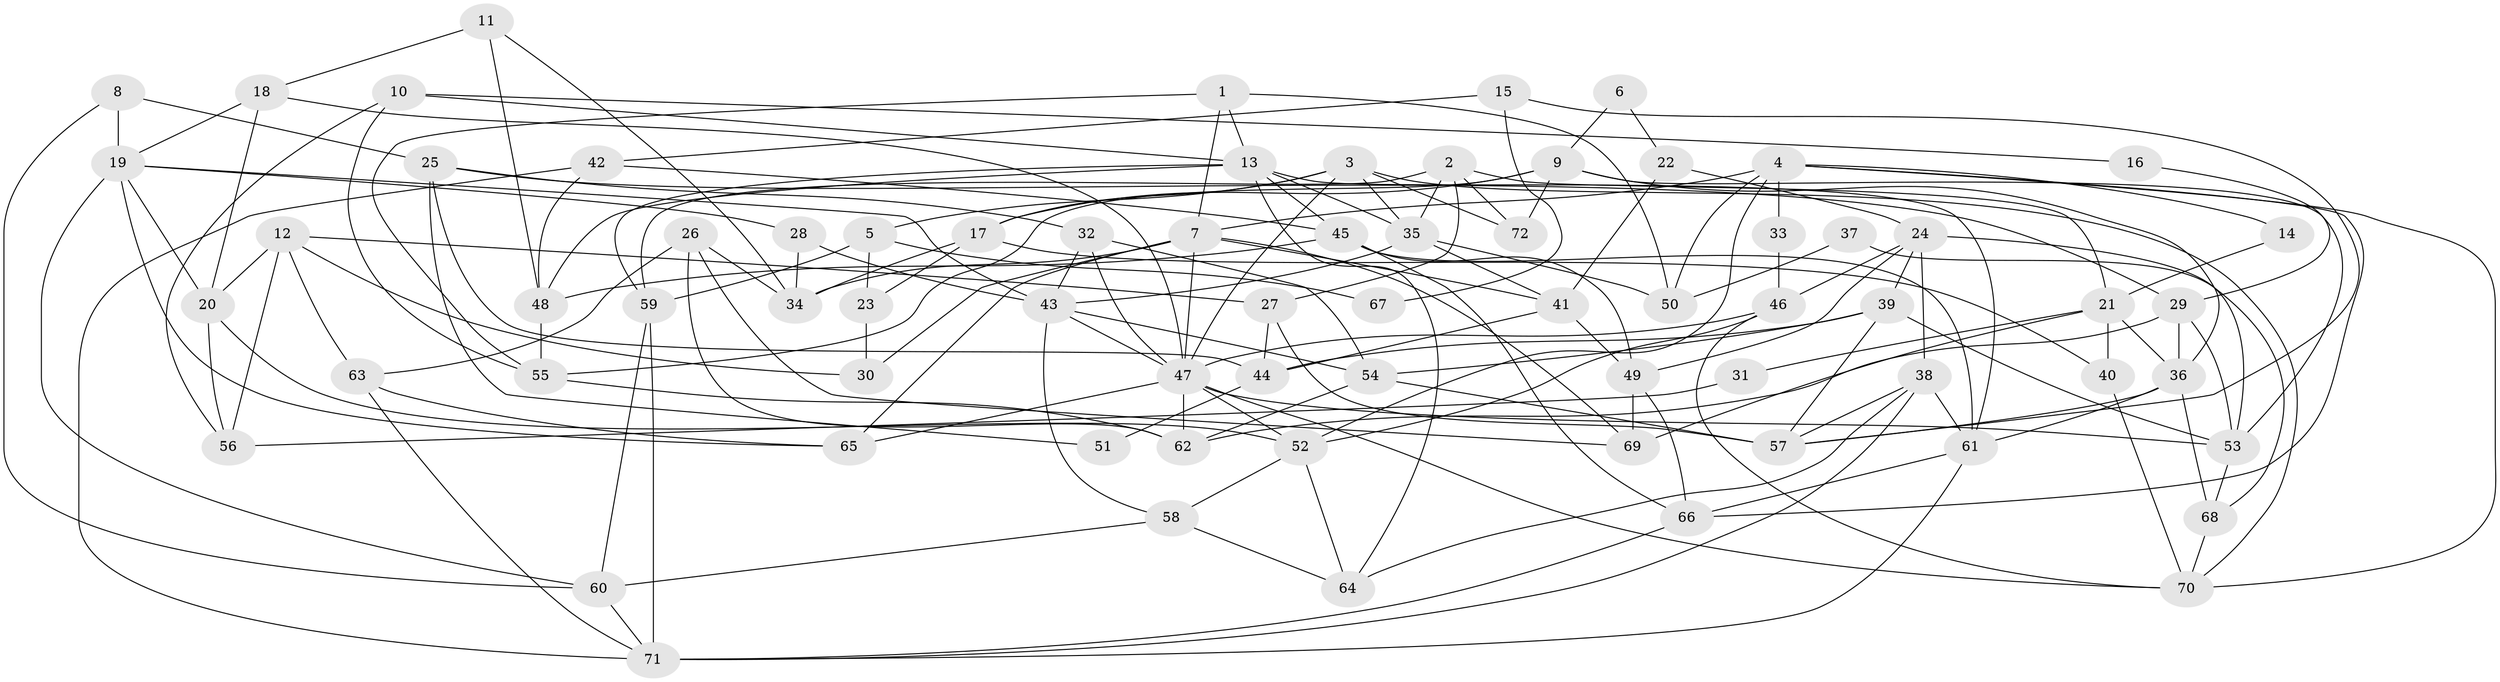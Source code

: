 // original degree distribution, {3: 0.2647058823529412, 4: 0.3235294117647059, 5: 0.18627450980392157, 6: 0.10784313725490197, 7: 0.0196078431372549, 2: 0.09803921568627451}
// Generated by graph-tools (version 1.1) at 2025/37/03/04/25 23:37:04]
// undirected, 72 vertices, 167 edges
graph export_dot {
  node [color=gray90,style=filled];
  1;
  2;
  3;
  4;
  5;
  6;
  7;
  8;
  9;
  10;
  11;
  12;
  13;
  14;
  15;
  16;
  17;
  18;
  19;
  20;
  21;
  22;
  23;
  24;
  25;
  26;
  27;
  28;
  29;
  30;
  31;
  32;
  33;
  34;
  35;
  36;
  37;
  38;
  39;
  40;
  41;
  42;
  43;
  44;
  45;
  46;
  47;
  48;
  49;
  50;
  51;
  52;
  53;
  54;
  55;
  56;
  57;
  58;
  59;
  60;
  61;
  62;
  63;
  64;
  65;
  66;
  67;
  68;
  69;
  70;
  71;
  72;
  1 -- 7 [weight=1.0];
  1 -- 13 [weight=1.0];
  1 -- 50 [weight=1.0];
  1 -- 55 [weight=1.0];
  2 -- 21 [weight=1.0];
  2 -- 27 [weight=1.0];
  2 -- 35 [weight=1.0];
  2 -- 59 [weight=1.0];
  2 -- 72 [weight=1.0];
  3 -- 5 [weight=1.0];
  3 -- 17 [weight=1.0];
  3 -- 35 [weight=1.0];
  3 -- 47 [weight=1.0];
  3 -- 70 [weight=1.0];
  3 -- 72 [weight=1.0];
  4 -- 7 [weight=1.0];
  4 -- 14 [weight=1.0];
  4 -- 33 [weight=1.0];
  4 -- 50 [weight=1.0];
  4 -- 52 [weight=1.0];
  4 -- 66 [weight=1.0];
  4 -- 70 [weight=1.0];
  5 -- 23 [weight=1.0];
  5 -- 59 [weight=1.0];
  5 -- 67 [weight=1.0];
  6 -- 9 [weight=1.0];
  6 -- 22 [weight=1.0];
  7 -- 30 [weight=1.0];
  7 -- 34 [weight=1.0];
  7 -- 41 [weight=1.0];
  7 -- 47 [weight=1.0];
  7 -- 65 [weight=1.0];
  7 -- 69 [weight=1.0];
  8 -- 19 [weight=1.0];
  8 -- 25 [weight=1.0];
  8 -- 60 [weight=1.0];
  9 -- 17 [weight=1.0];
  9 -- 36 [weight=1.0];
  9 -- 53 [weight=1.0];
  9 -- 55 [weight=1.0];
  9 -- 72 [weight=1.0];
  10 -- 13 [weight=1.0];
  10 -- 16 [weight=1.0];
  10 -- 55 [weight=1.0];
  10 -- 56 [weight=1.0];
  11 -- 18 [weight=1.0];
  11 -- 34 [weight=1.0];
  11 -- 48 [weight=1.0];
  12 -- 20 [weight=1.0];
  12 -- 27 [weight=1.0];
  12 -- 30 [weight=1.0];
  12 -- 56 [weight=1.0];
  12 -- 63 [weight=1.0];
  13 -- 35 [weight=1.0];
  13 -- 45 [weight=1.0];
  13 -- 48 [weight=1.0];
  13 -- 59 [weight=1.0];
  13 -- 61 [weight=1.0];
  13 -- 64 [weight=1.0];
  14 -- 21 [weight=1.0];
  15 -- 42 [weight=1.0];
  15 -- 57 [weight=1.0];
  15 -- 67 [weight=1.0];
  16 -- 29 [weight=1.0];
  17 -- 23 [weight=1.0];
  17 -- 34 [weight=1.0];
  17 -- 40 [weight=1.0];
  18 -- 19 [weight=1.0];
  18 -- 20 [weight=1.0];
  18 -- 47 [weight=1.0];
  19 -- 20 [weight=2.0];
  19 -- 28 [weight=1.0];
  19 -- 43 [weight=1.0];
  19 -- 60 [weight=1.0];
  19 -- 65 [weight=1.0];
  20 -- 52 [weight=1.0];
  20 -- 56 [weight=1.0];
  21 -- 31 [weight=1.0];
  21 -- 36 [weight=2.0];
  21 -- 40 [weight=1.0];
  21 -- 69 [weight=1.0];
  22 -- 24 [weight=1.0];
  22 -- 41 [weight=1.0];
  23 -- 30 [weight=1.0];
  24 -- 38 [weight=1.0];
  24 -- 39 [weight=1.0];
  24 -- 46 [weight=1.0];
  24 -- 49 [weight=1.0];
  24 -- 53 [weight=1.0];
  25 -- 29 [weight=1.0];
  25 -- 32 [weight=1.0];
  25 -- 44 [weight=1.0];
  25 -- 51 [weight=2.0];
  26 -- 34 [weight=1.0];
  26 -- 62 [weight=1.0];
  26 -- 63 [weight=1.0];
  26 -- 69 [weight=1.0];
  27 -- 44 [weight=1.0];
  27 -- 57 [weight=1.0];
  28 -- 34 [weight=1.0];
  28 -- 43 [weight=2.0];
  29 -- 36 [weight=1.0];
  29 -- 53 [weight=1.0];
  29 -- 62 [weight=1.0];
  31 -- 56 [weight=1.0];
  32 -- 43 [weight=1.0];
  32 -- 47 [weight=1.0];
  32 -- 54 [weight=1.0];
  33 -- 46 [weight=1.0];
  35 -- 41 [weight=1.0];
  35 -- 43 [weight=1.0];
  35 -- 50 [weight=1.0];
  36 -- 57 [weight=1.0];
  36 -- 61 [weight=1.0];
  36 -- 68 [weight=1.0];
  37 -- 50 [weight=1.0];
  37 -- 68 [weight=1.0];
  38 -- 57 [weight=1.0];
  38 -- 61 [weight=1.0];
  38 -- 64 [weight=1.0];
  38 -- 71 [weight=1.0];
  39 -- 44 [weight=1.0];
  39 -- 53 [weight=1.0];
  39 -- 54 [weight=1.0];
  39 -- 57 [weight=1.0];
  40 -- 70 [weight=1.0];
  41 -- 44 [weight=1.0];
  41 -- 49 [weight=1.0];
  42 -- 45 [weight=1.0];
  42 -- 48 [weight=1.0];
  42 -- 71 [weight=1.0];
  43 -- 47 [weight=1.0];
  43 -- 54 [weight=1.0];
  43 -- 58 [weight=1.0];
  44 -- 51 [weight=1.0];
  45 -- 48 [weight=1.0];
  45 -- 49 [weight=1.0];
  45 -- 61 [weight=1.0];
  45 -- 66 [weight=1.0];
  46 -- 47 [weight=1.0];
  46 -- 52 [weight=1.0];
  46 -- 70 [weight=1.0];
  47 -- 52 [weight=1.0];
  47 -- 53 [weight=1.0];
  47 -- 62 [weight=1.0];
  47 -- 65 [weight=1.0];
  47 -- 70 [weight=1.0];
  48 -- 55 [weight=1.0];
  49 -- 66 [weight=1.0];
  49 -- 69 [weight=2.0];
  52 -- 58 [weight=1.0];
  52 -- 64 [weight=1.0];
  53 -- 68 [weight=1.0];
  54 -- 57 [weight=1.0];
  54 -- 62 [weight=1.0];
  55 -- 62 [weight=1.0];
  58 -- 60 [weight=1.0];
  58 -- 64 [weight=1.0];
  59 -- 60 [weight=1.0];
  59 -- 71 [weight=1.0];
  60 -- 71 [weight=1.0];
  61 -- 66 [weight=1.0];
  61 -- 71 [weight=1.0];
  63 -- 65 [weight=1.0];
  63 -- 71 [weight=1.0];
  66 -- 71 [weight=1.0];
  68 -- 70 [weight=1.0];
}
